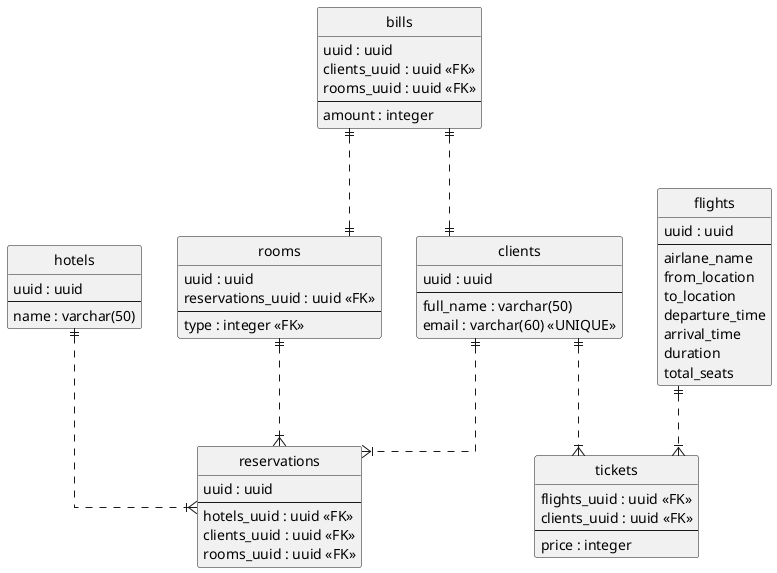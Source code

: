 @startuml

' hide the spot
hide circle

' avoid problems with angled crows feet
skinparam linetype ortho

entity hotels {
  uuid : uuid
  --
  name : varchar(50)
}

entity reservations {
  uuid : uuid
  --
  hotels_uuid : uuid <<FK>>
  clients_uuid : uuid <<FK>>
  rooms_uuid : uuid <<FK>>
}

entity rooms {
  uuid : uuid
  reservations_uuid : uuid <<FK>>
  --
  type : integer <<FK>>
}

entity clients {
  uuid : uuid
  --
  full_name : varchar(50)
  email : varchar(60) <<UNIQUE>>
}

entity bills {
  uuid : uuid
  clients_uuid : uuid <<FK>>
  rooms_uuid : uuid <<FK>>
  --
  amount : integer
}

entity flights {
  uuid : uuid
  --
  airlane_name
  from_location
  to_location
  departure_time
  arrival_time
  duration
  total_seats
}

entity tickets {
  flights_uuid : uuid <<FK>>
  clients_uuid : uuid <<FK>>
  --
  price : integer
}

hotels ||..|{ reservations
clients ||..|{ reservations
rooms ||..|{ reservations
bills ||..|| clients
bills ||..|| rooms

clients ||..|{ tickets
flights ||..|{ tickets

@enduml

